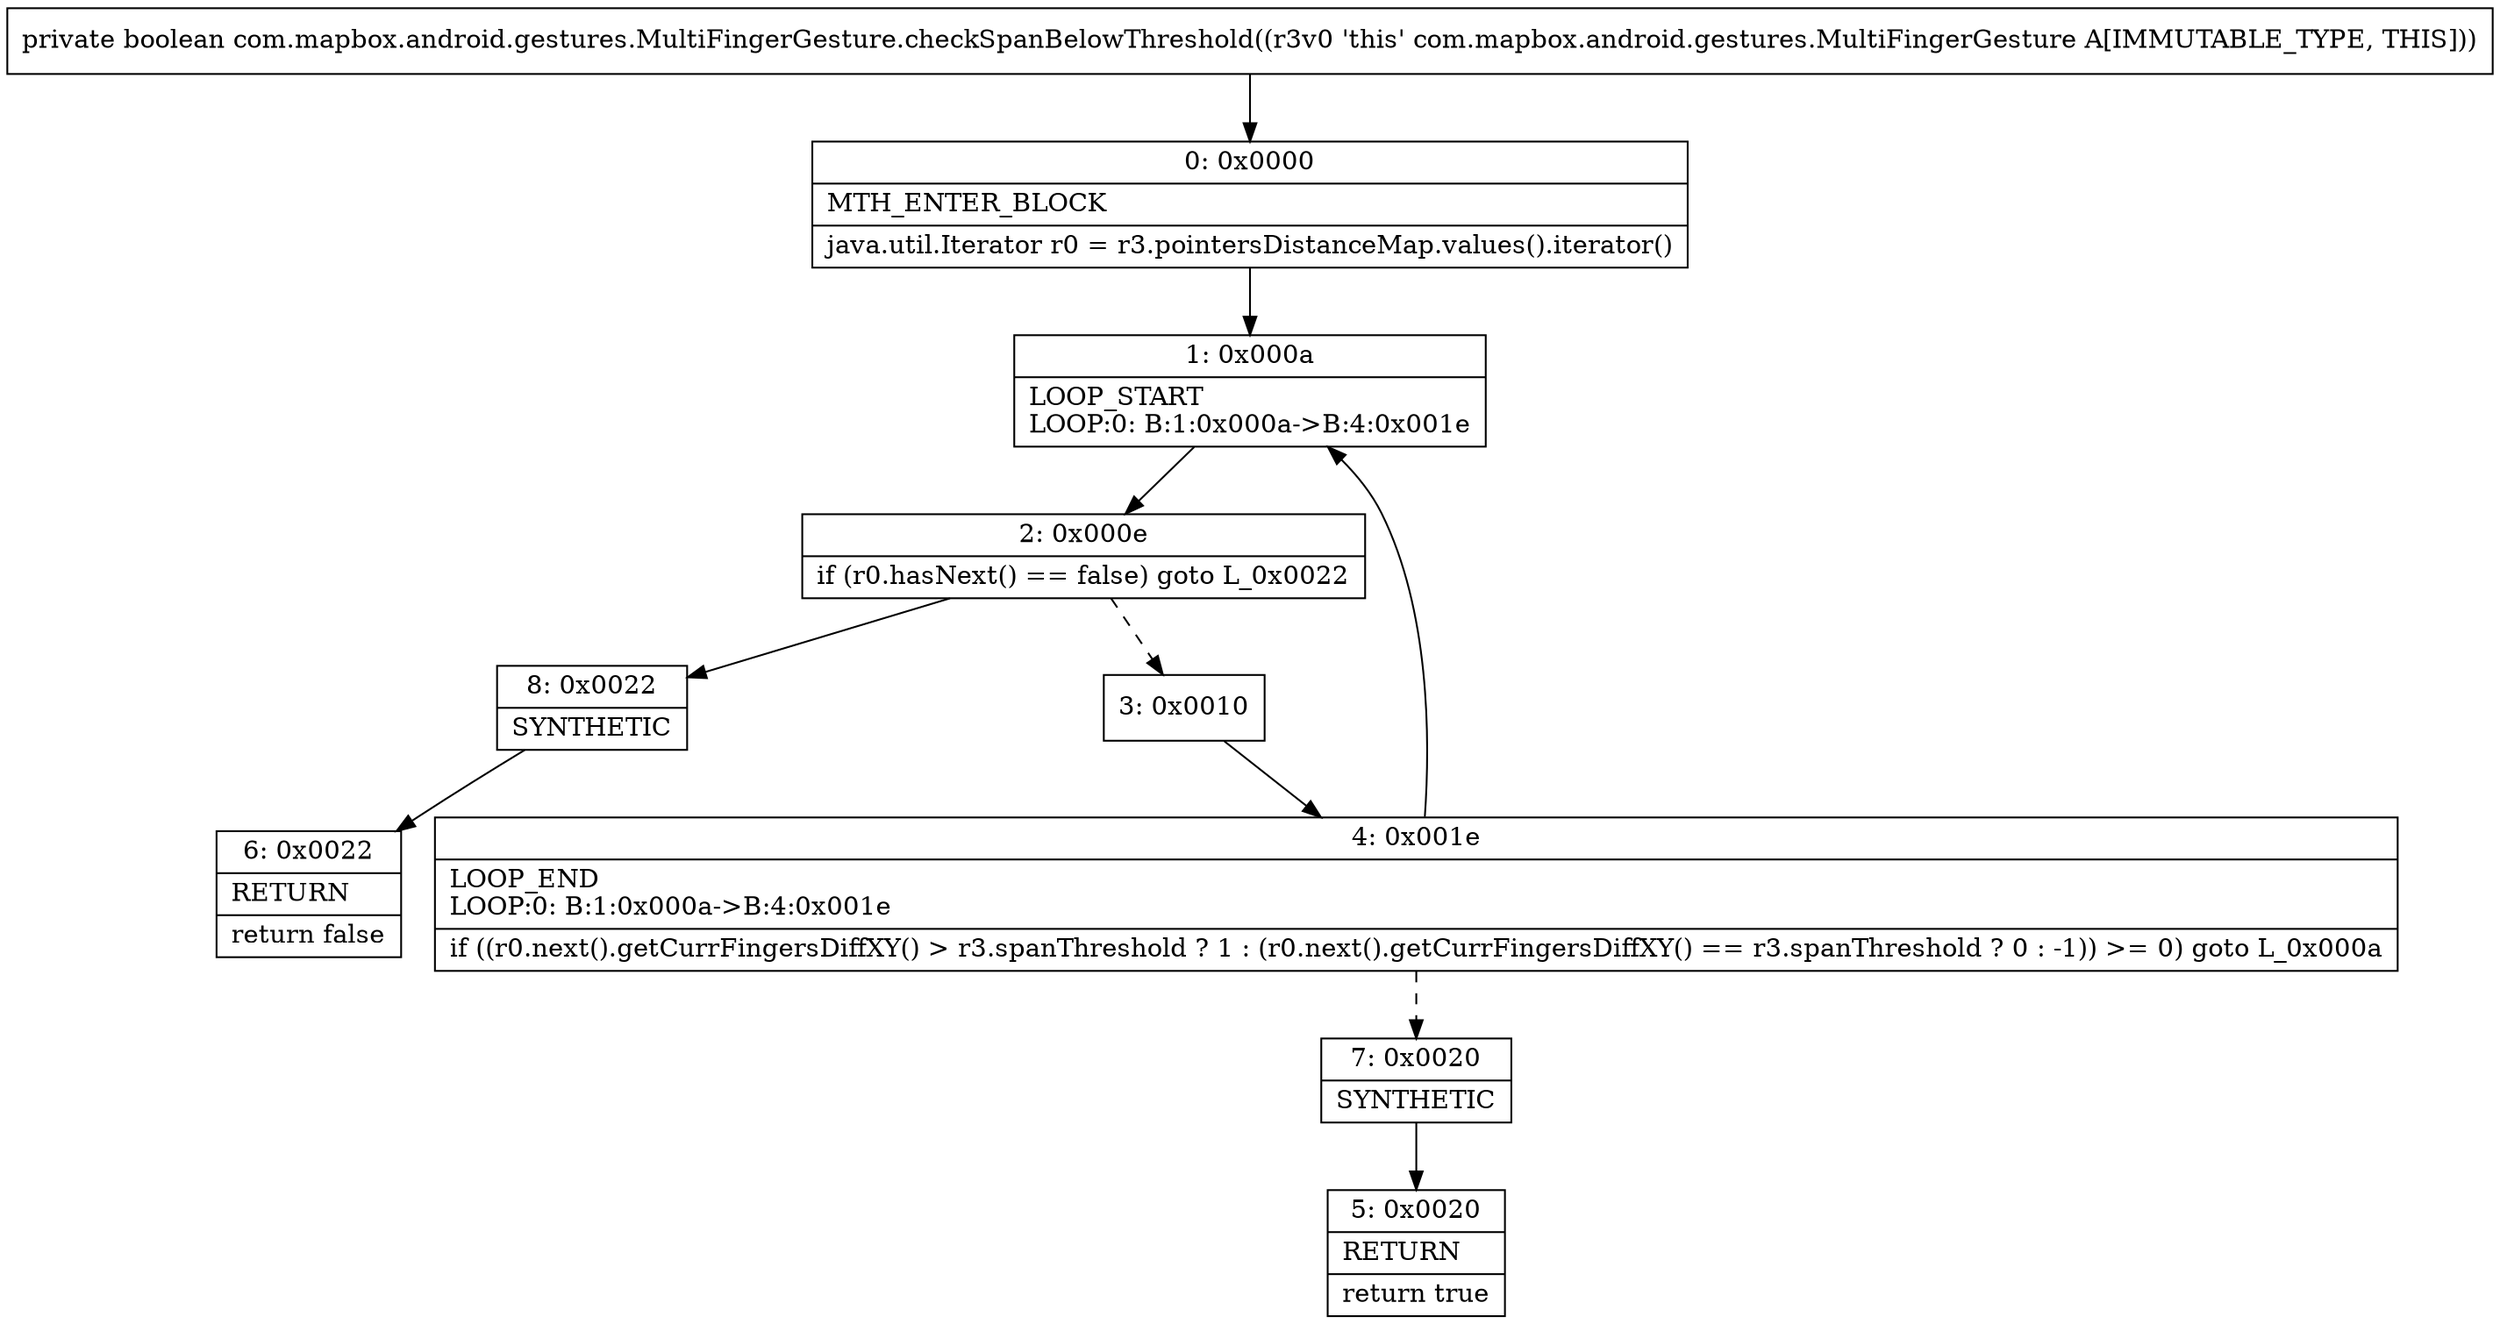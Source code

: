 digraph "CFG forcom.mapbox.android.gestures.MultiFingerGesture.checkSpanBelowThreshold()Z" {
Node_0 [shape=record,label="{0\:\ 0x0000|MTH_ENTER_BLOCK\l|java.util.Iterator r0 = r3.pointersDistanceMap.values().iterator()\l}"];
Node_1 [shape=record,label="{1\:\ 0x000a|LOOP_START\lLOOP:0: B:1:0x000a\-\>B:4:0x001e\l}"];
Node_2 [shape=record,label="{2\:\ 0x000e|if (r0.hasNext() == false) goto L_0x0022\l}"];
Node_3 [shape=record,label="{3\:\ 0x0010}"];
Node_4 [shape=record,label="{4\:\ 0x001e|LOOP_END\lLOOP:0: B:1:0x000a\-\>B:4:0x001e\l|if ((r0.next().getCurrFingersDiffXY() \> r3.spanThreshold ? 1 : (r0.next().getCurrFingersDiffXY() == r3.spanThreshold ? 0 : \-1)) \>= 0) goto L_0x000a\l}"];
Node_5 [shape=record,label="{5\:\ 0x0020|RETURN\l|return true\l}"];
Node_6 [shape=record,label="{6\:\ 0x0022|RETURN\l|return false\l}"];
Node_7 [shape=record,label="{7\:\ 0x0020|SYNTHETIC\l}"];
Node_8 [shape=record,label="{8\:\ 0x0022|SYNTHETIC\l}"];
MethodNode[shape=record,label="{private boolean com.mapbox.android.gestures.MultiFingerGesture.checkSpanBelowThreshold((r3v0 'this' com.mapbox.android.gestures.MultiFingerGesture A[IMMUTABLE_TYPE, THIS])) }"];
MethodNode -> Node_0;
Node_0 -> Node_1;
Node_1 -> Node_2;
Node_2 -> Node_3[style=dashed];
Node_2 -> Node_8;
Node_3 -> Node_4;
Node_4 -> Node_1;
Node_4 -> Node_7[style=dashed];
Node_7 -> Node_5;
Node_8 -> Node_6;
}

